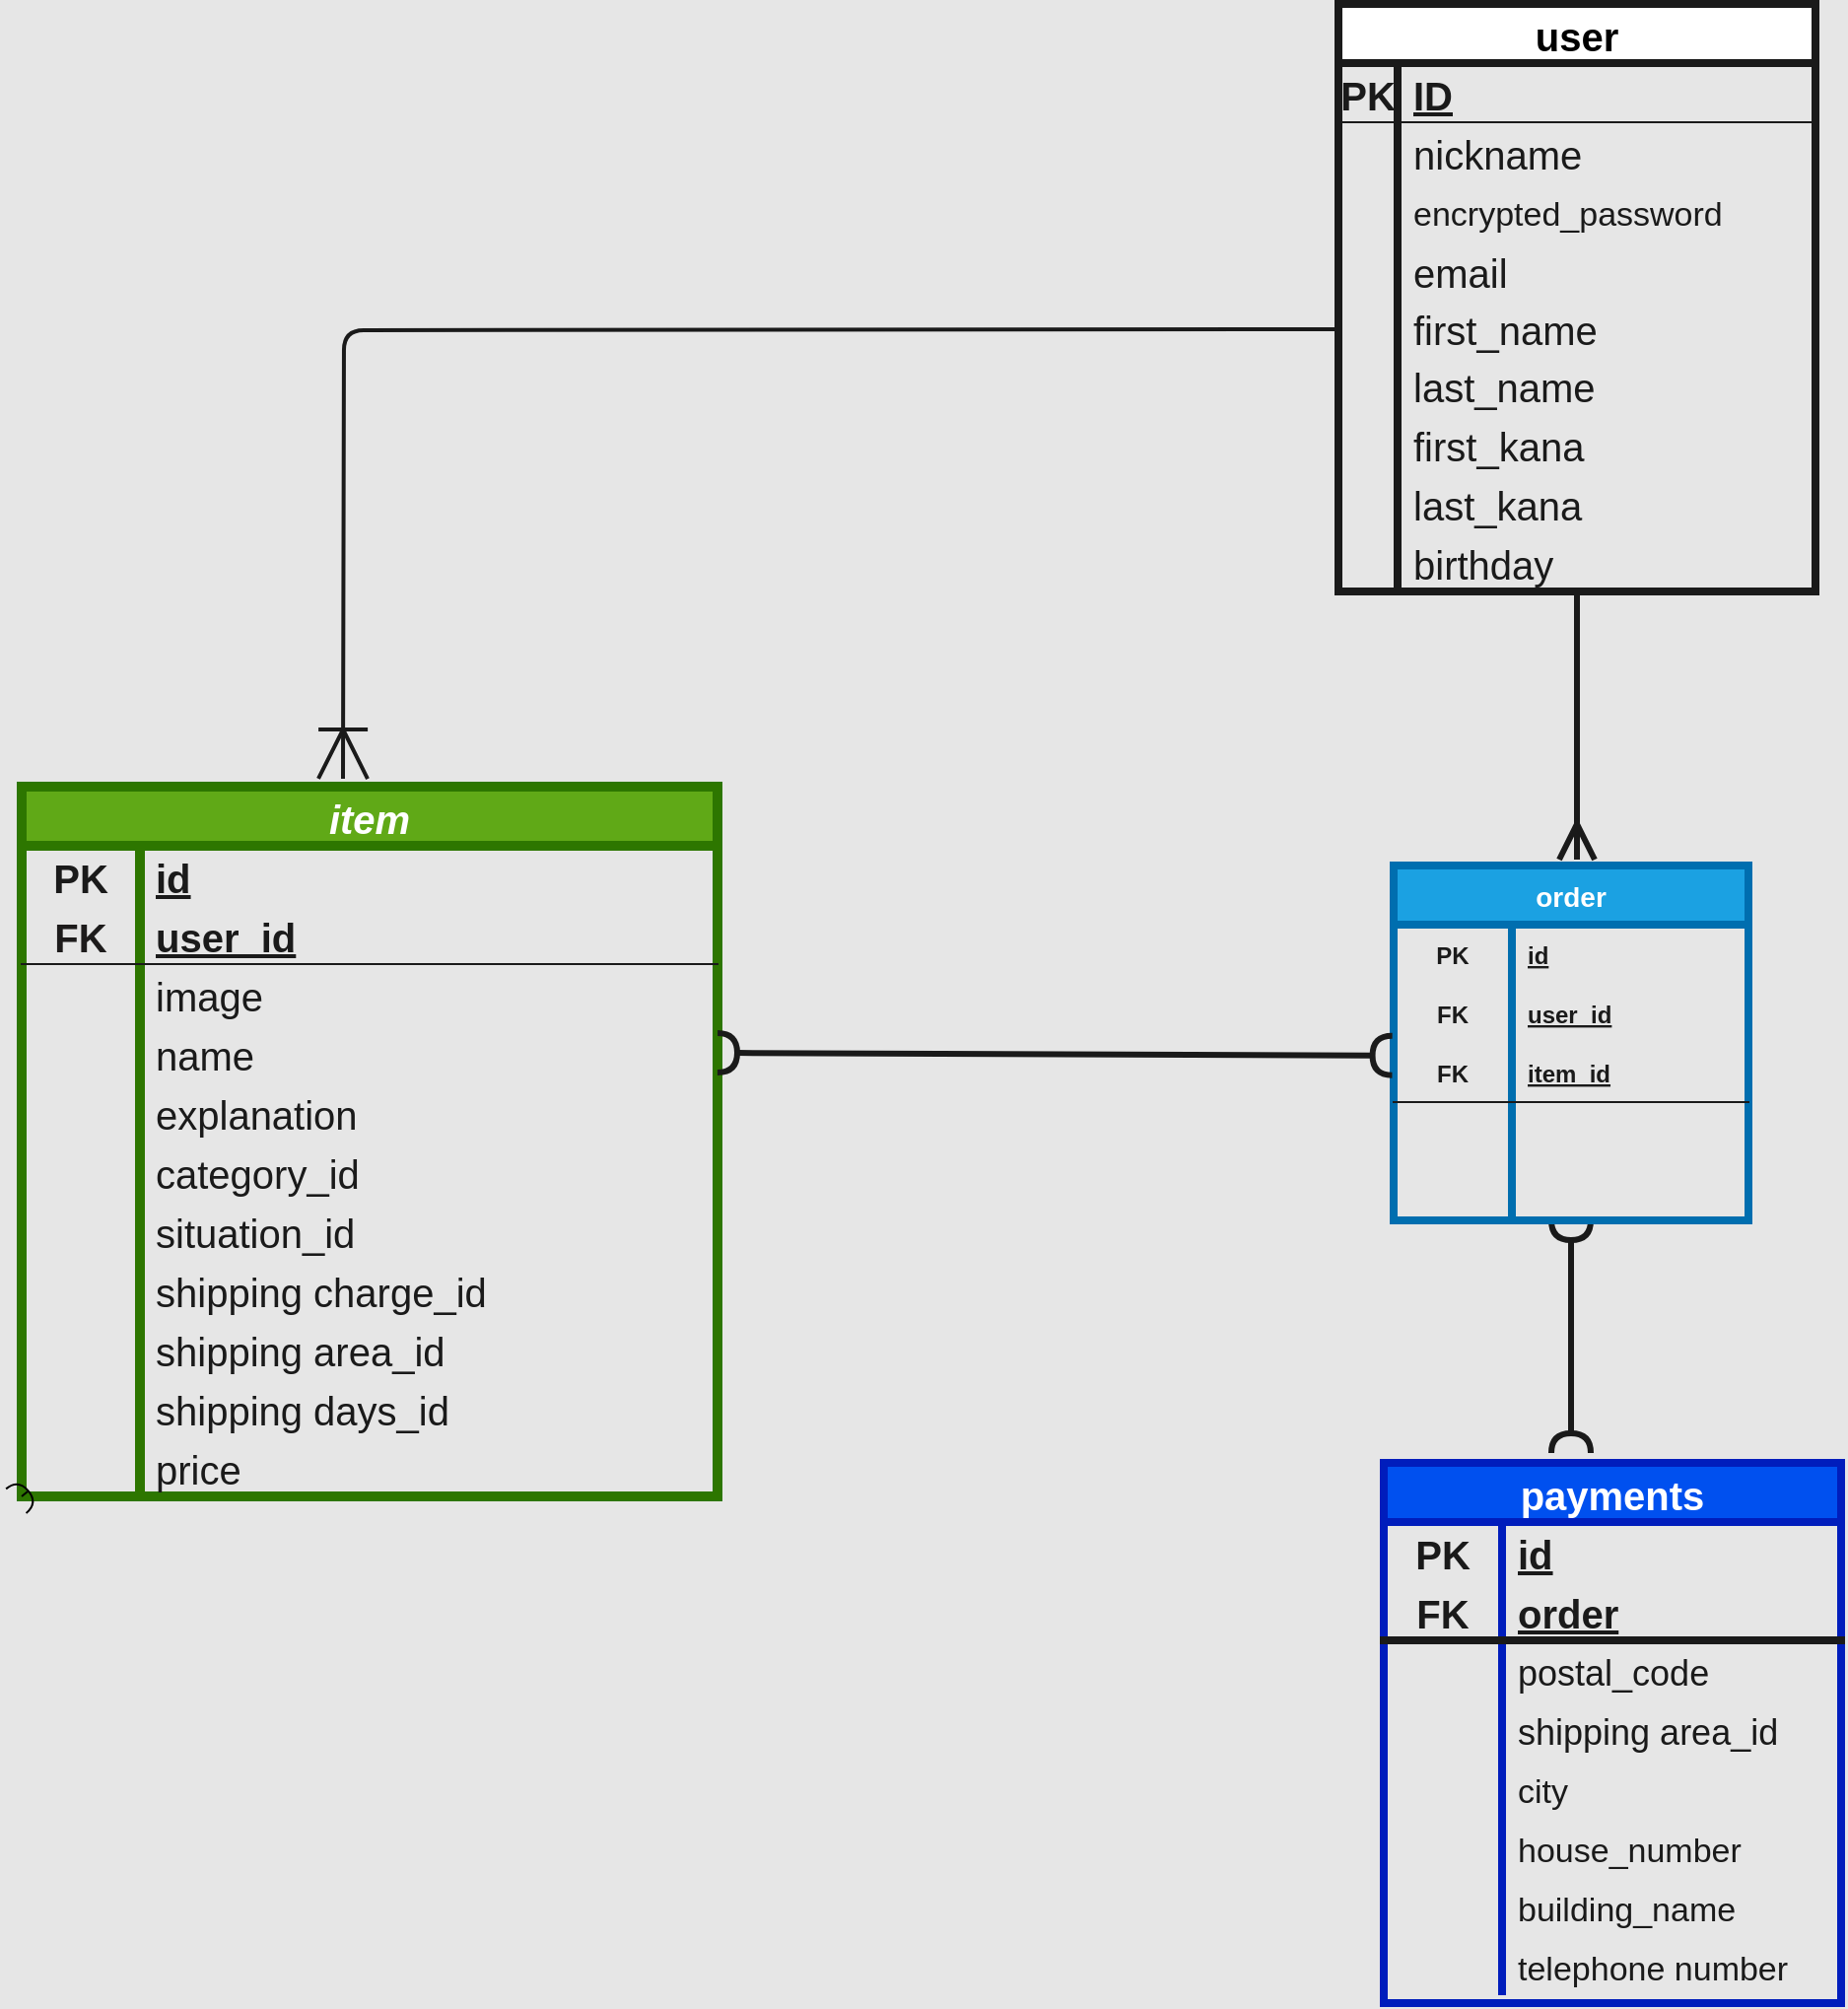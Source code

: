 <mxfile>
    <diagram id="LweubJhgmEy8dywCfx2C" name="ページ1">
        <mxGraphModel dx="1280" dy="882" grid="0" gridSize="11" guides="1" tooltips="1" connect="1" arrows="1" fold="0" page="1" pageScale="1" pageWidth="2000" pageHeight="2000" background="#E6E6E6" math="0" shadow="0">
            <root>
                <mxCell id="0"/>
                <mxCell id="1" parent="0"/>
                <mxCell id="21" style="edgeStyle=orthogonalEdgeStyle;html=1;exitX=0.5;exitY=1;exitDx=0;exitDy=0;strokeColor=#1A1A1A;strokeWidth=3;fontSize=14;fontColor=#1A1A1A;endSize=14;endArrow=ERmany;endFill=0;" parent="1" source="TdQg8nShhSfXJ3lofryy-248" edge="1">
                    <mxGeometry relative="1" as="geometry">
                        <mxPoint x="1657" y="663" as="targetPoint"/>
                    </mxGeometry>
                </mxCell>
                <mxCell id="TdQg8nShhSfXJ3lofryy-248" value="user" style="shape=table;startSize=30;container=1;collapsible=1;childLayout=tableLayout;fixedRows=1;rowLines=0;fontStyle=1;align=center;resizeLast=1;fontSize=20;strokeColor=#1A1A1A;strokeWidth=4;" parent="1" vertex="1">
                    <mxGeometry x="1536" y="229" width="242" height="298" as="geometry"/>
                </mxCell>
                <mxCell id="TdQg8nShhSfXJ3lofryy-249" value="" style="shape=tableRow;horizontal=0;startSize=0;swimlaneHead=0;swimlaneBody=0;fillColor=none;collapsible=0;dropTarget=0;points=[[0,0.5],[1,0.5]];portConstraint=eastwest;top=0;left=0;right=0;bottom=1;fontSize=20;strokeColor=#1A1A1A;" parent="TdQg8nShhSfXJ3lofryy-248" vertex="1">
                    <mxGeometry y="30" width="242" height="30" as="geometry"/>
                </mxCell>
                <mxCell id="TdQg8nShhSfXJ3lofryy-250" value="PK" style="shape=partialRectangle;connectable=0;fillColor=none;top=0;left=0;bottom=0;right=0;fontStyle=1;overflow=hidden;fontSize=20;fontColor=#1A1A1A;strokeColor=#1A1A1A;" parent="TdQg8nShhSfXJ3lofryy-249" vertex="1">
                    <mxGeometry width="30" height="30" as="geometry">
                        <mxRectangle width="30" height="30" as="alternateBounds"/>
                    </mxGeometry>
                </mxCell>
                <mxCell id="TdQg8nShhSfXJ3lofryy-251" value="ID" style="shape=partialRectangle;connectable=0;fillColor=none;top=0;left=0;bottom=0;right=0;align=left;spacingLeft=6;fontStyle=5;overflow=hidden;fontSize=20;fontColor=#1A1A1A;strokeColor=#1A1A1A;" parent="TdQg8nShhSfXJ3lofryy-249" vertex="1">
                    <mxGeometry x="30" width="212" height="30" as="geometry">
                        <mxRectangle width="212" height="30" as="alternateBounds"/>
                    </mxGeometry>
                </mxCell>
                <mxCell id="TdQg8nShhSfXJ3lofryy-252" value="" style="shape=tableRow;horizontal=0;startSize=0;swimlaneHead=0;swimlaneBody=0;fillColor=none;collapsible=0;dropTarget=0;points=[[0,0.5],[1,0.5]];portConstraint=eastwest;top=0;left=0;right=0;bottom=0;fontSize=20;" parent="TdQg8nShhSfXJ3lofryy-248" vertex="1">
                    <mxGeometry y="60" width="242" height="30" as="geometry"/>
                </mxCell>
                <mxCell id="TdQg8nShhSfXJ3lofryy-253" value="" style="shape=partialRectangle;connectable=0;fillColor=none;top=0;left=0;bottom=0;right=0;editable=1;overflow=hidden;fontSize=20;" parent="TdQg8nShhSfXJ3lofryy-252" vertex="1">
                    <mxGeometry width="30" height="30" as="geometry">
                        <mxRectangle width="30" height="30" as="alternateBounds"/>
                    </mxGeometry>
                </mxCell>
                <mxCell id="TdQg8nShhSfXJ3lofryy-254" value="nickname" style="shape=partialRectangle;connectable=0;fillColor=none;top=0;left=0;bottom=0;right=0;align=left;spacingLeft=6;overflow=hidden;fontSize=20;labelBackgroundColor=none;fontColor=#1A1A1A;strokeColor=#1A1A1A;" parent="TdQg8nShhSfXJ3lofryy-252" vertex="1">
                    <mxGeometry x="30" width="212" height="30" as="geometry">
                        <mxRectangle width="212" height="30" as="alternateBounds"/>
                    </mxGeometry>
                </mxCell>
                <mxCell id="53" value="" style="shape=tableRow;horizontal=0;startSize=0;swimlaneHead=0;swimlaneBody=0;fillColor=none;collapsible=0;dropTarget=0;points=[[0,0.5],[1,0.5]];portConstraint=eastwest;top=0;left=0;right=0;bottom=0;" parent="TdQg8nShhSfXJ3lofryy-248" vertex="1">
                    <mxGeometry y="90" width="242" height="30" as="geometry"/>
                </mxCell>
                <mxCell id="54" value="" style="shape=partialRectangle;connectable=0;fillColor=none;top=0;left=0;bottom=0;right=0;editable=1;overflow=hidden;" parent="53" vertex="1">
                    <mxGeometry width="30" height="30" as="geometry">
                        <mxRectangle width="30" height="30" as="alternateBounds"/>
                    </mxGeometry>
                </mxCell>
                <mxCell id="55" value="encrypted_password" style="shape=partialRectangle;connectable=0;fillColor=none;top=0;left=0;bottom=0;right=0;align=left;spacingLeft=6;overflow=hidden;fontColor=#1A1A1A;fontSize=17;" parent="53" vertex="1">
                    <mxGeometry x="30" width="212" height="30" as="geometry">
                        <mxRectangle width="212" height="30" as="alternateBounds"/>
                    </mxGeometry>
                </mxCell>
                <mxCell id="TdQg8nShhSfXJ3lofryy-255" value="" style="shape=tableRow;horizontal=0;startSize=0;swimlaneHead=0;swimlaneBody=0;fillColor=none;collapsible=0;dropTarget=0;points=[[0,0.5],[1,0.5]];portConstraint=eastwest;top=0;left=0;right=0;bottom=0;fontSize=20;" parent="TdQg8nShhSfXJ3lofryy-248" vertex="1">
                    <mxGeometry y="120" width="242" height="30" as="geometry"/>
                </mxCell>
                <mxCell id="TdQg8nShhSfXJ3lofryy-256" value="" style="shape=partialRectangle;connectable=0;fillColor=none;top=0;left=0;bottom=0;right=0;editable=1;overflow=hidden;fontSize=20;" parent="TdQg8nShhSfXJ3lofryy-255" vertex="1">
                    <mxGeometry width="30" height="30" as="geometry">
                        <mxRectangle width="30" height="30" as="alternateBounds"/>
                    </mxGeometry>
                </mxCell>
                <mxCell id="TdQg8nShhSfXJ3lofryy-257" value="email" style="shape=partialRectangle;connectable=0;fillColor=none;top=0;left=0;bottom=0;right=0;align=left;spacingLeft=6;overflow=hidden;fontSize=20;fontColor=#1A1A1A;" parent="TdQg8nShhSfXJ3lofryy-255" vertex="1">
                    <mxGeometry x="30" width="212" height="30" as="geometry">
                        <mxRectangle width="212" height="30" as="alternateBounds"/>
                    </mxGeometry>
                </mxCell>
                <mxCell id="TdQg8nShhSfXJ3lofryy-275" value="" style="shape=tableRow;horizontal=0;startSize=0;swimlaneHead=0;swimlaneBody=0;fillColor=none;collapsible=0;dropTarget=0;points=[[0,0.5],[1,0.5]];portConstraint=eastwest;top=0;left=0;right=0;bottom=0;fontSize=20;" parent="TdQg8nShhSfXJ3lofryy-248" vertex="1">
                    <mxGeometry y="150" width="242" height="28" as="geometry"/>
                </mxCell>
                <mxCell id="TdQg8nShhSfXJ3lofryy-276" value="" style="shape=partialRectangle;connectable=0;fillColor=none;top=0;left=0;bottom=0;right=0;editable=1;overflow=hidden;fontSize=20;" parent="TdQg8nShhSfXJ3lofryy-275" vertex="1">
                    <mxGeometry width="30" height="28" as="geometry">
                        <mxRectangle width="30" height="28" as="alternateBounds"/>
                    </mxGeometry>
                </mxCell>
                <mxCell id="TdQg8nShhSfXJ3lofryy-277" value="first_name" style="shape=partialRectangle;connectable=0;fillColor=none;top=0;left=0;bottom=0;right=0;align=left;spacingLeft=6;overflow=hidden;fontSize=20;fontColor=#1A1A1A;" parent="TdQg8nShhSfXJ3lofryy-275" vertex="1">
                    <mxGeometry x="30" width="212" height="28" as="geometry">
                        <mxRectangle width="212" height="28" as="alternateBounds"/>
                    </mxGeometry>
                </mxCell>
                <mxCell id="TdQg8nShhSfXJ3lofryy-295" value="" style="shape=tableRow;horizontal=0;startSize=0;swimlaneHead=0;swimlaneBody=0;fillColor=none;collapsible=0;dropTarget=0;points=[[0,0.5],[1,0.5]];portConstraint=eastwest;top=0;left=0;right=0;bottom=0;fontSize=20;" parent="TdQg8nShhSfXJ3lofryy-248" vertex="1">
                    <mxGeometry y="178" width="242" height="30" as="geometry"/>
                </mxCell>
                <mxCell id="TdQg8nShhSfXJ3lofryy-296" value="" style="shape=partialRectangle;connectable=0;fillColor=none;top=0;left=0;bottom=0;right=0;editable=1;overflow=hidden;fontSize=20;" parent="TdQg8nShhSfXJ3lofryy-295" vertex="1">
                    <mxGeometry width="30" height="30" as="geometry">
                        <mxRectangle width="30" height="30" as="alternateBounds"/>
                    </mxGeometry>
                </mxCell>
                <mxCell id="TdQg8nShhSfXJ3lofryy-297" value="last_name" style="shape=partialRectangle;connectable=0;fillColor=none;top=0;left=0;bottom=0;right=0;align=left;spacingLeft=6;overflow=hidden;fontSize=20;fontColor=#1A1A1A;" parent="TdQg8nShhSfXJ3lofryy-295" vertex="1">
                    <mxGeometry x="30" width="212" height="30" as="geometry">
                        <mxRectangle width="212" height="30" as="alternateBounds"/>
                    </mxGeometry>
                </mxCell>
                <mxCell id="TdQg8nShhSfXJ3lofryy-291" value="" style="shape=tableRow;horizontal=0;startSize=0;swimlaneHead=0;swimlaneBody=0;fillColor=none;collapsible=0;dropTarget=0;points=[[0,0.5],[1,0.5]];portConstraint=eastwest;top=0;left=0;right=0;bottom=0;fontSize=20;" parent="TdQg8nShhSfXJ3lofryy-248" vertex="1">
                    <mxGeometry y="208" width="242" height="30" as="geometry"/>
                </mxCell>
                <mxCell id="TdQg8nShhSfXJ3lofryy-292" value="" style="shape=partialRectangle;connectable=0;fillColor=none;top=0;left=0;bottom=0;right=0;editable=1;overflow=hidden;fontSize=20;" parent="TdQg8nShhSfXJ3lofryy-291" vertex="1">
                    <mxGeometry width="30" height="30" as="geometry">
                        <mxRectangle width="30" height="30" as="alternateBounds"/>
                    </mxGeometry>
                </mxCell>
                <mxCell id="TdQg8nShhSfXJ3lofryy-293" value="first_kana" style="shape=partialRectangle;connectable=0;fillColor=none;top=0;left=0;bottom=0;right=0;align=left;spacingLeft=6;overflow=hidden;fontSize=20;fontColor=#1A1A1A;" parent="TdQg8nShhSfXJ3lofryy-291" vertex="1">
                    <mxGeometry x="30" width="212" height="30" as="geometry">
                        <mxRectangle width="212" height="30" as="alternateBounds"/>
                    </mxGeometry>
                </mxCell>
                <mxCell id="TdQg8nShhSfXJ3lofryy-287" value="" style="shape=tableRow;horizontal=0;startSize=0;swimlaneHead=0;swimlaneBody=0;fillColor=none;collapsible=0;dropTarget=0;points=[[0,0.5],[1,0.5]];portConstraint=eastwest;top=0;left=0;right=0;bottom=0;fontSize=20;" parent="TdQg8nShhSfXJ3lofryy-248" vertex="1">
                    <mxGeometry y="238" width="242" height="30" as="geometry"/>
                </mxCell>
                <mxCell id="TdQg8nShhSfXJ3lofryy-288" value="" style="shape=partialRectangle;connectable=0;fillColor=none;top=0;left=0;bottom=0;right=0;editable=1;overflow=hidden;fontSize=20;" parent="TdQg8nShhSfXJ3lofryy-287" vertex="1">
                    <mxGeometry width="30" height="30" as="geometry">
                        <mxRectangle width="30" height="30" as="alternateBounds"/>
                    </mxGeometry>
                </mxCell>
                <mxCell id="TdQg8nShhSfXJ3lofryy-289" value="last_kana" style="shape=partialRectangle;connectable=0;fillColor=none;top=0;left=0;bottom=0;right=0;align=left;spacingLeft=6;overflow=hidden;fontSize=20;fontColor=#1A1A1A;" parent="TdQg8nShhSfXJ3lofryy-287" vertex="1">
                    <mxGeometry x="30" width="212" height="30" as="geometry">
                        <mxRectangle width="212" height="30" as="alternateBounds"/>
                    </mxGeometry>
                </mxCell>
                <mxCell id="TdQg8nShhSfXJ3lofryy-279" value="" style="shape=tableRow;horizontal=0;startSize=0;swimlaneHead=0;swimlaneBody=0;fillColor=none;collapsible=0;dropTarget=0;points=[[0,0.5],[1,0.5]];portConstraint=eastwest;top=0;left=0;right=0;bottom=0;fontSize=20;" parent="TdQg8nShhSfXJ3lofryy-248" vertex="1">
                    <mxGeometry y="268" width="242" height="30" as="geometry"/>
                </mxCell>
                <mxCell id="TdQg8nShhSfXJ3lofryy-280" value="" style="shape=partialRectangle;connectable=0;fillColor=none;top=0;left=0;bottom=0;right=0;editable=1;overflow=hidden;fontSize=20;" parent="TdQg8nShhSfXJ3lofryy-279" vertex="1">
                    <mxGeometry width="30" height="30" as="geometry">
                        <mxRectangle width="30" height="30" as="alternateBounds"/>
                    </mxGeometry>
                </mxCell>
                <mxCell id="TdQg8nShhSfXJ3lofryy-281" value="birthday" style="shape=partialRectangle;connectable=0;fillColor=none;top=0;left=0;bottom=0;right=0;align=left;spacingLeft=6;overflow=hidden;fontSize=20;fontColor=#1A1A1A;" parent="TdQg8nShhSfXJ3lofryy-279" vertex="1">
                    <mxGeometry x="30" width="212" height="30" as="geometry">
                        <mxRectangle width="212" height="30" as="alternateBounds"/>
                    </mxGeometry>
                </mxCell>
                <mxCell id="TdQg8nShhSfXJ3lofryy-311" value="item" style="shape=table;startSize=30;container=1;collapsible=1;childLayout=tableLayout;fixedRows=1;rowLines=0;fontStyle=3;align=center;resizeLast=1;fontSize=20;fillColor=#60a917;fontColor=#ffffff;strokeColor=#2D7600;strokeWidth=5;" parent="1" vertex="1">
                    <mxGeometry x="868" y="626" width="353" height="360" as="geometry"/>
                </mxCell>
                <mxCell id="TdQg8nShhSfXJ3lofryy-312" value="" style="shape=tableRow;horizontal=0;startSize=0;swimlaneHead=0;swimlaneBody=0;fillColor=none;collapsible=0;dropTarget=0;points=[[0,0.5],[1,0.5]];portConstraint=eastwest;top=0;left=0;right=0;bottom=0;fontSize=20;" parent="TdQg8nShhSfXJ3lofryy-311" vertex="1">
                    <mxGeometry y="30" width="353" height="30" as="geometry"/>
                </mxCell>
                <mxCell id="TdQg8nShhSfXJ3lofryy-313" value="PK" style="shape=partialRectangle;connectable=0;fillColor=none;top=0;left=0;bottom=0;right=0;fontStyle=1;overflow=hidden;fontSize=20;fontColor=#1A1A1A;" parent="TdQg8nShhSfXJ3lofryy-312" vertex="1">
                    <mxGeometry width="60" height="30" as="geometry">
                        <mxRectangle width="60" height="30" as="alternateBounds"/>
                    </mxGeometry>
                </mxCell>
                <mxCell id="TdQg8nShhSfXJ3lofryy-314" value="id" style="shape=partialRectangle;connectable=0;fillColor=none;top=0;left=0;bottom=0;right=0;align=left;spacingLeft=6;fontStyle=5;overflow=hidden;fontSize=20;fontColor=#1A1A1A;" parent="TdQg8nShhSfXJ3lofryy-312" vertex="1">
                    <mxGeometry x="60" width="293" height="30" as="geometry">
                        <mxRectangle width="293" height="30" as="alternateBounds"/>
                    </mxGeometry>
                </mxCell>
                <mxCell id="TdQg8nShhSfXJ3lofryy-315" value="" style="shape=tableRow;horizontal=0;startSize=0;swimlaneHead=0;swimlaneBody=0;fillColor=none;collapsible=0;dropTarget=0;points=[[0,0.5],[1,0.5]];portConstraint=eastwest;top=0;left=0;right=0;bottom=1;fontSize=20;strokeColor=#1A1A1A;" parent="TdQg8nShhSfXJ3lofryy-311" vertex="1">
                    <mxGeometry y="60" width="353" height="30" as="geometry"/>
                </mxCell>
                <mxCell id="TdQg8nShhSfXJ3lofryy-316" value="FK" style="shape=partialRectangle;connectable=0;fillColor=none;top=0;left=0;bottom=0;right=0;fontStyle=1;overflow=hidden;fontSize=20;fontColor=#1d1b1b;" parent="TdQg8nShhSfXJ3lofryy-315" vertex="1">
                    <mxGeometry width="60" height="30" as="geometry">
                        <mxRectangle width="60" height="30" as="alternateBounds"/>
                    </mxGeometry>
                </mxCell>
                <mxCell id="TdQg8nShhSfXJ3lofryy-317" value="user_id" style="shape=partialRectangle;connectable=0;fillColor=none;top=0;left=0;bottom=0;right=0;align=left;spacingLeft=6;fontStyle=5;overflow=hidden;fontSize=20;fontColor=#1A1A1A;" parent="TdQg8nShhSfXJ3lofryy-315" vertex="1">
                    <mxGeometry x="60" width="293" height="30" as="geometry">
                        <mxRectangle width="293" height="30" as="alternateBounds"/>
                    </mxGeometry>
                </mxCell>
                <mxCell id="TdQg8nShhSfXJ3lofryy-318" value="" style="shape=tableRow;horizontal=0;startSize=0;swimlaneHead=0;swimlaneBody=0;fillColor=none;collapsible=0;dropTarget=0;points=[[0,0.5],[1,0.5]];portConstraint=eastwest;top=0;left=0;right=0;bottom=0;fontSize=20;" parent="TdQg8nShhSfXJ3lofryy-311" vertex="1">
                    <mxGeometry y="90" width="353" height="30" as="geometry"/>
                </mxCell>
                <mxCell id="TdQg8nShhSfXJ3lofryy-319" value="" style="shape=partialRectangle;connectable=0;fillColor=none;top=0;left=0;bottom=0;right=0;editable=1;overflow=hidden;fontSize=20;" parent="TdQg8nShhSfXJ3lofryy-318" vertex="1">
                    <mxGeometry width="60" height="30" as="geometry">
                        <mxRectangle width="60" height="30" as="alternateBounds"/>
                    </mxGeometry>
                </mxCell>
                <mxCell id="TdQg8nShhSfXJ3lofryy-320" value="image" style="shape=partialRectangle;connectable=0;fillColor=none;top=0;left=0;bottom=0;right=0;align=left;spacingLeft=6;overflow=hidden;fontSize=20;fontColor=#1A1A1A;" parent="TdQg8nShhSfXJ3lofryy-318" vertex="1">
                    <mxGeometry x="60" width="293" height="30" as="geometry">
                        <mxRectangle width="293" height="30" as="alternateBounds"/>
                    </mxGeometry>
                </mxCell>
                <mxCell id="TdQg8nShhSfXJ3lofryy-321" value="" style="shape=tableRow;horizontal=0;startSize=0;swimlaneHead=0;swimlaneBody=0;fillColor=none;collapsible=0;dropTarget=0;points=[[0,0.5],[1,0.5]];portConstraint=eastwest;top=0;left=0;right=0;bottom=0;fontSize=20;" parent="TdQg8nShhSfXJ3lofryy-311" vertex="1">
                    <mxGeometry y="120" width="353" height="30" as="geometry"/>
                </mxCell>
                <mxCell id="TdQg8nShhSfXJ3lofryy-322" value="" style="shape=partialRectangle;connectable=0;fillColor=none;top=0;left=0;bottom=0;right=0;editable=1;overflow=hidden;fontSize=20;" parent="TdQg8nShhSfXJ3lofryy-321" vertex="1">
                    <mxGeometry width="60" height="30" as="geometry">
                        <mxRectangle width="60" height="30" as="alternateBounds"/>
                    </mxGeometry>
                </mxCell>
                <mxCell id="TdQg8nShhSfXJ3lofryy-323" value="name" style="shape=partialRectangle;connectable=0;fillColor=none;top=0;left=0;bottom=0;right=0;align=left;spacingLeft=6;overflow=hidden;fontSize=20;fontColor=#1A1A1A;" parent="TdQg8nShhSfXJ3lofryy-321" vertex="1">
                    <mxGeometry x="60" width="293" height="30" as="geometry">
                        <mxRectangle width="293" height="30" as="alternateBounds"/>
                    </mxGeometry>
                </mxCell>
                <mxCell id="TdQg8nShhSfXJ3lofryy-349" value="" style="shape=tableRow;horizontal=0;startSize=0;swimlaneHead=0;swimlaneBody=0;fillColor=none;collapsible=0;dropTarget=0;points=[[0,0.5],[1,0.5]];portConstraint=eastwest;top=0;left=0;right=0;bottom=0;fontSize=20;" parent="TdQg8nShhSfXJ3lofryy-311" vertex="1">
                    <mxGeometry y="150" width="353" height="30" as="geometry"/>
                </mxCell>
                <mxCell id="TdQg8nShhSfXJ3lofryy-350" value="" style="shape=partialRectangle;connectable=0;fillColor=none;top=0;left=0;bottom=0;right=0;editable=1;overflow=hidden;fontSize=20;" parent="TdQg8nShhSfXJ3lofryy-349" vertex="1">
                    <mxGeometry width="60" height="30" as="geometry">
                        <mxRectangle width="60" height="30" as="alternateBounds"/>
                    </mxGeometry>
                </mxCell>
                <mxCell id="TdQg8nShhSfXJ3lofryy-351" value="explanation" style="shape=partialRectangle;connectable=0;fillColor=none;top=0;left=0;bottom=0;right=0;align=left;spacingLeft=6;overflow=hidden;fontSize=20;fontColor=#1A1A1A;" parent="TdQg8nShhSfXJ3lofryy-349" vertex="1">
                    <mxGeometry x="60" width="293" height="30" as="geometry">
                        <mxRectangle width="293" height="30" as="alternateBounds"/>
                    </mxGeometry>
                </mxCell>
                <mxCell id="TdQg8nShhSfXJ3lofryy-345" value="" style="shape=tableRow;horizontal=0;startSize=0;swimlaneHead=0;swimlaneBody=0;fillColor=none;collapsible=0;dropTarget=0;points=[[0,0.5],[1,0.5]];portConstraint=eastwest;top=0;left=0;right=0;bottom=0;fontSize=20;" parent="TdQg8nShhSfXJ3lofryy-311" vertex="1">
                    <mxGeometry y="180" width="353" height="30" as="geometry"/>
                </mxCell>
                <mxCell id="TdQg8nShhSfXJ3lofryy-346" value="" style="shape=partialRectangle;connectable=0;fillColor=none;top=0;left=0;bottom=0;right=0;editable=1;overflow=hidden;fontSize=20;" parent="TdQg8nShhSfXJ3lofryy-345" vertex="1">
                    <mxGeometry width="60" height="30" as="geometry">
                        <mxRectangle width="60" height="30" as="alternateBounds"/>
                    </mxGeometry>
                </mxCell>
                <mxCell id="TdQg8nShhSfXJ3lofryy-347" value="category_id" style="shape=partialRectangle;connectable=0;fillColor=none;top=0;left=0;bottom=0;right=0;align=left;spacingLeft=6;overflow=hidden;fontSize=20;fontColor=#1A1A1A;" parent="TdQg8nShhSfXJ3lofryy-345" vertex="1">
                    <mxGeometry x="60" width="293" height="30" as="geometry">
                        <mxRectangle width="293" height="30" as="alternateBounds"/>
                    </mxGeometry>
                </mxCell>
                <mxCell id="TdQg8nShhSfXJ3lofryy-337" value="" style="shape=tableRow;horizontal=0;startSize=0;swimlaneHead=0;swimlaneBody=0;fillColor=none;collapsible=0;dropTarget=0;points=[[0,0.5],[1,0.5]];portConstraint=eastwest;top=0;left=0;right=0;bottom=0;fontSize=20;" parent="TdQg8nShhSfXJ3lofryy-311" vertex="1">
                    <mxGeometry y="210" width="353" height="30" as="geometry"/>
                </mxCell>
                <mxCell id="TdQg8nShhSfXJ3lofryy-338" value="" style="shape=partialRectangle;connectable=0;fillColor=none;top=0;left=0;bottom=0;right=0;editable=1;overflow=hidden;fontSize=20;" parent="TdQg8nShhSfXJ3lofryy-337" vertex="1">
                    <mxGeometry width="60" height="30" as="geometry">
                        <mxRectangle width="60" height="30" as="alternateBounds"/>
                    </mxGeometry>
                </mxCell>
                <mxCell id="TdQg8nShhSfXJ3lofryy-339" value="situation_id" style="shape=partialRectangle;connectable=0;fillColor=none;top=0;left=0;bottom=0;right=0;align=left;spacingLeft=6;overflow=hidden;fontSize=20;fontColor=#1A1A1A;" parent="TdQg8nShhSfXJ3lofryy-337" vertex="1">
                    <mxGeometry x="60" width="293" height="30" as="geometry">
                        <mxRectangle width="293" height="30" as="alternateBounds"/>
                    </mxGeometry>
                </mxCell>
                <mxCell id="TdQg8nShhSfXJ3lofryy-333" value="" style="shape=tableRow;horizontal=0;startSize=0;swimlaneHead=0;swimlaneBody=0;fillColor=none;collapsible=0;dropTarget=0;points=[[0,0.5],[1,0.5]];portConstraint=eastwest;top=0;left=0;right=0;bottom=0;fontSize=20;" parent="TdQg8nShhSfXJ3lofryy-311" vertex="1">
                    <mxGeometry y="240" width="353" height="30" as="geometry"/>
                </mxCell>
                <mxCell id="TdQg8nShhSfXJ3lofryy-334" value="" style="shape=partialRectangle;connectable=0;fillColor=none;top=0;left=0;bottom=0;right=0;editable=1;overflow=hidden;fontSize=20;" parent="TdQg8nShhSfXJ3lofryy-333" vertex="1">
                    <mxGeometry width="60" height="30" as="geometry">
                        <mxRectangle width="60" height="30" as="alternateBounds"/>
                    </mxGeometry>
                </mxCell>
                <mxCell id="TdQg8nShhSfXJ3lofryy-335" value="shipping charge_id" style="shape=partialRectangle;connectable=0;fillColor=none;top=0;left=0;bottom=0;right=0;align=left;spacingLeft=6;overflow=hidden;fontSize=20;fontColor=#1A1A1A;" parent="TdQg8nShhSfXJ3lofryy-333" vertex="1">
                    <mxGeometry x="60" width="293" height="30" as="geometry">
                        <mxRectangle width="293" height="30" as="alternateBounds"/>
                    </mxGeometry>
                </mxCell>
                <mxCell id="TdQg8nShhSfXJ3lofryy-329" value="" style="shape=tableRow;horizontal=0;startSize=0;swimlaneHead=0;swimlaneBody=0;fillColor=none;collapsible=0;dropTarget=0;points=[[0,0.5],[1,0.5]];portConstraint=eastwest;top=0;left=0;right=0;bottom=0;fontSize=20;" parent="TdQg8nShhSfXJ3lofryy-311" vertex="1">
                    <mxGeometry y="270" width="353" height="30" as="geometry"/>
                </mxCell>
                <mxCell id="TdQg8nShhSfXJ3lofryy-330" value="" style="shape=partialRectangle;connectable=0;fillColor=none;top=0;left=0;bottom=0;right=0;editable=1;overflow=hidden;fontSize=20;" parent="TdQg8nShhSfXJ3lofryy-329" vertex="1">
                    <mxGeometry width="60" height="30" as="geometry">
                        <mxRectangle width="60" height="30" as="alternateBounds"/>
                    </mxGeometry>
                </mxCell>
                <mxCell id="TdQg8nShhSfXJ3lofryy-331" value="shipping area_id" style="shape=partialRectangle;connectable=0;fillColor=none;top=0;left=0;bottom=0;right=0;align=left;spacingLeft=6;overflow=hidden;fontSize=20;fontColor=#1A1A1A;" parent="TdQg8nShhSfXJ3lofryy-329" vertex="1">
                    <mxGeometry x="60" width="293" height="30" as="geometry">
                        <mxRectangle width="293" height="30" as="alternateBounds"/>
                    </mxGeometry>
                </mxCell>
                <mxCell id="TdQg8nShhSfXJ3lofryy-325" value="" style="shape=tableRow;horizontal=0;startSize=0;swimlaneHead=0;swimlaneBody=0;fillColor=none;collapsible=0;dropTarget=0;points=[[0,0.5],[1,0.5]];portConstraint=eastwest;top=0;left=0;right=0;bottom=0;fontSize=20;" parent="TdQg8nShhSfXJ3lofryy-311" vertex="1">
                    <mxGeometry y="300" width="353" height="30" as="geometry"/>
                </mxCell>
                <mxCell id="TdQg8nShhSfXJ3lofryy-326" value="" style="shape=partialRectangle;connectable=0;fillColor=none;top=0;left=0;bottom=0;right=0;editable=1;overflow=hidden;fontSize=20;" parent="TdQg8nShhSfXJ3lofryy-325" vertex="1">
                    <mxGeometry width="60" height="30" as="geometry">
                        <mxRectangle width="60" height="30" as="alternateBounds"/>
                    </mxGeometry>
                </mxCell>
                <mxCell id="TdQg8nShhSfXJ3lofryy-327" value="shipping days_id" style="shape=partialRectangle;connectable=0;fillColor=none;top=0;left=0;bottom=0;right=0;align=left;spacingLeft=6;overflow=hidden;fontSize=20;fontColor=#1A1A1A;" parent="TdQg8nShhSfXJ3lofryy-325" vertex="1">
                    <mxGeometry x="60" width="293" height="30" as="geometry">
                        <mxRectangle width="293" height="30" as="alternateBounds"/>
                    </mxGeometry>
                </mxCell>
                <mxCell id="TdQg8nShhSfXJ3lofryy-341" value="" style="shape=tableRow;horizontal=0;startSize=0;swimlaneHead=0;swimlaneBody=0;fillColor=none;collapsible=0;dropTarget=0;points=[[0,0.5],[1,0.5]];portConstraint=eastwest;top=0;left=0;right=0;bottom=0;fontSize=20;" parent="TdQg8nShhSfXJ3lofryy-311" vertex="1">
                    <mxGeometry y="330" width="353" height="30" as="geometry"/>
                </mxCell>
                <mxCell id="TdQg8nShhSfXJ3lofryy-342" value="" style="shape=partialRectangle;connectable=0;fillColor=none;top=0;left=0;bottom=0;right=0;editable=1;overflow=hidden;fontSize=20;" parent="TdQg8nShhSfXJ3lofryy-341" vertex="1">
                    <mxGeometry width="60" height="30" as="geometry">
                        <mxRectangle width="60" height="30" as="alternateBounds"/>
                    </mxGeometry>
                </mxCell>
                <mxCell id="TdQg8nShhSfXJ3lofryy-343" value="price" style="shape=partialRectangle;connectable=0;fillColor=none;top=0;left=0;bottom=0;right=0;align=left;spacingLeft=6;overflow=hidden;fontSize=20;fontColor=#1A1A1A;" parent="TdQg8nShhSfXJ3lofryy-341" vertex="1">
                    <mxGeometry x="60" width="293" height="30" as="geometry">
                        <mxRectangle width="293" height="30" as="alternateBounds"/>
                    </mxGeometry>
                </mxCell>
                <mxCell id="TdQg8nShhSfXJ3lofryy-352" style="edgeStyle=none;html=1;exitX=0;exitY=1;exitDx=0;exitDy=0;entryX=-0.008;entryY=1.078;entryDx=0;entryDy=0;entryPerimeter=0;fontSize=20;fontColor=#1A1A1A;endArrow=halfCircle;endFill=0;" parent="TdQg8nShhSfXJ3lofryy-311" source="TdQg8nShhSfXJ3lofryy-311" target="TdQg8nShhSfXJ3lofryy-341" edge="1">
                    <mxGeometry relative="1" as="geometry"/>
                </mxCell>
                <mxCell id="TdQg8nShhSfXJ3lofryy-358" style="edgeStyle=orthogonalEdgeStyle;html=1;exitX=0;exitY=0.5;exitDx=0;exitDy=0;strokeColor=#1A1A1A;strokeWidth=2;fontSize=20;fontColor=#1A1A1A;endArrow=ERoneToMany;endFill=0;endSize=22;" parent="1" edge="1">
                    <mxGeometry relative="1" as="geometry">
                        <mxPoint x="1031" y="622" as="targetPoint"/>
                        <mxPoint x="1536" y="394" as="sourcePoint"/>
                    </mxGeometry>
                </mxCell>
                <mxCell id="TdQg8nShhSfXJ3lofryy-360" value="payments" style="shape=table;startSize=30;container=1;collapsible=1;childLayout=tableLayout;fixedRows=1;rowLines=0;fontStyle=1;align=center;resizeLast=1;labelBackgroundColor=none;strokeColor=#001DBC;strokeWidth=4;fontSize=20;fontColor=#ffffff;fillColor=#0050ef;" parent="1" vertex="1">
                    <mxGeometry x="1559" y="969" width="232" height="274" as="geometry"/>
                </mxCell>
                <mxCell id="TdQg8nShhSfXJ3lofryy-361" value="" style="shape=tableRow;horizontal=0;startSize=0;swimlaneHead=0;swimlaneBody=0;fillColor=none;collapsible=0;dropTarget=0;points=[[0,0.5],[1,0.5]];portConstraint=eastwest;top=0;left=0;right=0;bottom=0;labelBackgroundColor=none;strokeColor=#1A1A1A;strokeWidth=4;fontSize=20;fontColor=#1A1A1A;" parent="TdQg8nShhSfXJ3lofryy-360" vertex="1">
                    <mxGeometry y="30" width="232" height="30" as="geometry"/>
                </mxCell>
                <mxCell id="TdQg8nShhSfXJ3lofryy-362" value="PK" style="shape=partialRectangle;connectable=0;fillColor=none;top=0;left=0;bottom=0;right=0;fontStyle=1;overflow=hidden;labelBackgroundColor=none;strokeColor=#1A1A1A;strokeWidth=4;fontSize=20;fontColor=#1A1A1A;" parent="TdQg8nShhSfXJ3lofryy-361" vertex="1">
                    <mxGeometry width="60" height="30" as="geometry">
                        <mxRectangle width="60" height="30" as="alternateBounds"/>
                    </mxGeometry>
                </mxCell>
                <mxCell id="TdQg8nShhSfXJ3lofryy-363" value="id" style="shape=partialRectangle;connectable=0;fillColor=none;top=0;left=0;bottom=0;right=0;align=left;spacingLeft=6;fontStyle=5;overflow=hidden;labelBackgroundColor=none;strokeColor=#1A1A1A;strokeWidth=4;fontSize=20;fontColor=#1A1A1A;" parent="TdQg8nShhSfXJ3lofryy-361" vertex="1">
                    <mxGeometry x="60" width="172" height="30" as="geometry">
                        <mxRectangle width="172" height="30" as="alternateBounds"/>
                    </mxGeometry>
                </mxCell>
                <mxCell id="TdQg8nShhSfXJ3lofryy-364" value="" style="shape=tableRow;horizontal=0;startSize=0;swimlaneHead=0;swimlaneBody=0;fillColor=none;collapsible=0;dropTarget=0;points=[[0,0.5],[1,0.5]];portConstraint=eastwest;top=0;left=0;right=0;bottom=1;labelBackgroundColor=none;strokeColor=#1A1A1A;strokeWidth=4;fontSize=20;fontColor=#1A1A1A;" parent="TdQg8nShhSfXJ3lofryy-360" vertex="1">
                    <mxGeometry y="60" width="232" height="30" as="geometry"/>
                </mxCell>
                <mxCell id="TdQg8nShhSfXJ3lofryy-365" value="FK" style="shape=partialRectangle;connectable=0;fillColor=none;top=0;left=0;bottom=0;right=0;fontStyle=1;overflow=hidden;labelBackgroundColor=none;strokeColor=#1A1A1A;strokeWidth=4;fontSize=20;fontColor=#1A1A1A;" parent="TdQg8nShhSfXJ3lofryy-364" vertex="1">
                    <mxGeometry width="60" height="30" as="geometry">
                        <mxRectangle width="60" height="30" as="alternateBounds"/>
                    </mxGeometry>
                </mxCell>
                <mxCell id="TdQg8nShhSfXJ3lofryy-366" value="order" style="shape=partialRectangle;connectable=0;fillColor=none;top=0;left=0;bottom=0;right=0;align=left;spacingLeft=6;fontStyle=5;overflow=hidden;labelBackgroundColor=none;strokeColor=#1A1A1A;strokeWidth=4;fontSize=20;fontColor=#1A1A1A;" parent="TdQg8nShhSfXJ3lofryy-364" vertex="1">
                    <mxGeometry x="60" width="172" height="30" as="geometry">
                        <mxRectangle width="172" height="30" as="alternateBounds"/>
                    </mxGeometry>
                </mxCell>
                <mxCell id="TdQg8nShhSfXJ3lofryy-367" value="" style="shape=tableRow;horizontal=0;startSize=0;swimlaneHead=0;swimlaneBody=0;fillColor=none;collapsible=0;dropTarget=0;points=[[0,0.5],[1,0.5]];portConstraint=eastwest;top=0;left=0;right=0;bottom=0;labelBackgroundColor=none;strokeColor=#1A1A1A;strokeWidth=4;fontSize=20;fontColor=#1A1A1A;" parent="TdQg8nShhSfXJ3lofryy-360" vertex="1">
                    <mxGeometry y="90" width="232" height="30" as="geometry"/>
                </mxCell>
                <mxCell id="TdQg8nShhSfXJ3lofryy-368" value="" style="shape=partialRectangle;connectable=0;fillColor=none;top=0;left=0;bottom=0;right=0;editable=1;overflow=hidden;labelBackgroundColor=none;strokeColor=#1A1A1A;strokeWidth=4;fontSize=20;fontColor=#1A1A1A;" parent="TdQg8nShhSfXJ3lofryy-367" vertex="1">
                    <mxGeometry width="60" height="30" as="geometry">
                        <mxRectangle width="60" height="30" as="alternateBounds"/>
                    </mxGeometry>
                </mxCell>
                <mxCell id="TdQg8nShhSfXJ3lofryy-369" value="postal_code" style="shape=partialRectangle;connectable=0;fillColor=none;top=0;left=0;bottom=0;right=0;align=left;spacingLeft=6;overflow=hidden;labelBackgroundColor=none;strokeColor=#1A1A1A;strokeWidth=4;fontSize=18;fontColor=#1A1A1A;" parent="TdQg8nShhSfXJ3lofryy-367" vertex="1">
                    <mxGeometry x="60" width="172" height="30" as="geometry">
                        <mxRectangle width="172" height="30" as="alternateBounds"/>
                    </mxGeometry>
                </mxCell>
                <mxCell id="TdQg8nShhSfXJ3lofryy-370" value="" style="shape=tableRow;horizontal=0;startSize=0;swimlaneHead=0;swimlaneBody=0;fillColor=none;collapsible=0;dropTarget=0;points=[[0,0.5],[1,0.5]];portConstraint=eastwest;top=0;left=0;right=0;bottom=0;labelBackgroundColor=none;strokeColor=#1A1A1A;strokeWidth=4;fontSize=20;fontColor=#1A1A1A;" parent="TdQg8nShhSfXJ3lofryy-360" vertex="1">
                    <mxGeometry y="120" width="232" height="30" as="geometry"/>
                </mxCell>
                <mxCell id="TdQg8nShhSfXJ3lofryy-371" value="" style="shape=partialRectangle;connectable=0;fillColor=none;top=0;left=0;bottom=0;right=0;editable=1;overflow=hidden;labelBackgroundColor=none;strokeColor=#1A1A1A;strokeWidth=4;fontSize=20;fontColor=#1A1A1A;" parent="TdQg8nShhSfXJ3lofryy-370" vertex="1">
                    <mxGeometry width="60" height="30" as="geometry">
                        <mxRectangle width="60" height="30" as="alternateBounds"/>
                    </mxGeometry>
                </mxCell>
                <mxCell id="TdQg8nShhSfXJ3lofryy-372" value="shipping area_id" style="shape=partialRectangle;connectable=0;fillColor=none;top=0;left=0;bottom=0;right=0;align=left;spacingLeft=6;overflow=hidden;labelBackgroundColor=none;strokeColor=#1A1A1A;strokeWidth=4;fontSize=18;fontColor=#1A1A1A;" parent="TdQg8nShhSfXJ3lofryy-370" vertex="1">
                    <mxGeometry x="60" width="172" height="30" as="geometry">
                        <mxRectangle width="172" height="30" as="alternateBounds"/>
                    </mxGeometry>
                </mxCell>
                <mxCell id="31" value="" style="shape=tableRow;horizontal=0;startSize=0;swimlaneHead=0;swimlaneBody=0;fillColor=none;collapsible=0;dropTarget=0;points=[[0,0.5],[1,0.5]];portConstraint=eastwest;top=0;left=0;right=0;bottom=0;strokeColor=#1A1A1A;strokeWidth=4;fontSize=14;fontColor=#1A1A1A;" parent="TdQg8nShhSfXJ3lofryy-360" vertex="1">
                    <mxGeometry y="150" width="232" height="30" as="geometry"/>
                </mxCell>
                <mxCell id="32" value="" style="shape=partialRectangle;connectable=0;fillColor=none;top=0;left=0;bottom=0;right=0;editable=1;overflow=hidden;strokeColor=#1A1A1A;strokeWidth=4;fontSize=14;fontColor=#1A1A1A;" parent="31" vertex="1">
                    <mxGeometry width="60" height="30" as="geometry">
                        <mxRectangle width="60" height="30" as="alternateBounds"/>
                    </mxGeometry>
                </mxCell>
                <mxCell id="33" value="city" style="shape=partialRectangle;connectable=0;fillColor=none;top=0;left=0;bottom=0;right=0;align=left;spacingLeft=6;overflow=hidden;strokeColor=#1A1A1A;strokeWidth=4;fontSize=17;fontColor=#1A1A1A;" parent="31" vertex="1">
                    <mxGeometry x="60" width="172" height="30" as="geometry">
                        <mxRectangle width="172" height="30" as="alternateBounds"/>
                    </mxGeometry>
                </mxCell>
                <mxCell id="39" value="" style="shape=tableRow;horizontal=0;startSize=0;swimlaneHead=0;swimlaneBody=0;fillColor=none;collapsible=0;dropTarget=0;points=[[0,0.5],[1,0.5]];portConstraint=eastwest;top=0;left=0;right=0;bottom=0;strokeColor=#1A1A1A;strokeWidth=4;fontSize=14;fontColor=#1A1A1A;" parent="TdQg8nShhSfXJ3lofryy-360" vertex="1">
                    <mxGeometry y="180" width="232" height="30" as="geometry"/>
                </mxCell>
                <mxCell id="40" value="" style="shape=partialRectangle;connectable=0;fillColor=none;top=0;left=0;bottom=0;right=0;editable=1;overflow=hidden;strokeColor=#1A1A1A;strokeWidth=4;fontSize=14;fontColor=#1A1A1A;" parent="39" vertex="1">
                    <mxGeometry width="60" height="30" as="geometry">
                        <mxRectangle width="60" height="30" as="alternateBounds"/>
                    </mxGeometry>
                </mxCell>
                <mxCell id="41" value="house_number" style="shape=partialRectangle;connectable=0;fillColor=none;top=0;left=0;bottom=0;right=0;align=left;spacingLeft=6;overflow=hidden;strokeColor=#1A1A1A;strokeWidth=4;fontSize=17;fontColor=#1A1A1A;" parent="39" vertex="1">
                    <mxGeometry x="60" width="172" height="30" as="geometry">
                        <mxRectangle width="172" height="30" as="alternateBounds"/>
                    </mxGeometry>
                </mxCell>
                <mxCell id="35" value="" style="shape=tableRow;horizontal=0;startSize=0;swimlaneHead=0;swimlaneBody=0;fillColor=none;collapsible=0;dropTarget=0;points=[[0,0.5],[1,0.5]];portConstraint=eastwest;top=0;left=0;right=0;bottom=0;strokeColor=#1A1A1A;strokeWidth=4;fontSize=14;fontColor=#1A1A1A;" parent="TdQg8nShhSfXJ3lofryy-360" vertex="1">
                    <mxGeometry y="210" width="232" height="30" as="geometry"/>
                </mxCell>
                <mxCell id="36" value="" style="shape=partialRectangle;connectable=0;fillColor=none;top=0;left=0;bottom=0;right=0;editable=1;overflow=hidden;strokeColor=#1A1A1A;strokeWidth=4;fontSize=14;fontColor=#1A1A1A;" parent="35" vertex="1">
                    <mxGeometry width="60" height="30" as="geometry">
                        <mxRectangle width="60" height="30" as="alternateBounds"/>
                    </mxGeometry>
                </mxCell>
                <mxCell id="37" value="building_name" style="shape=partialRectangle;connectable=0;fillColor=none;top=0;left=0;bottom=0;right=0;align=left;spacingLeft=6;overflow=hidden;strokeColor=#1A1A1A;strokeWidth=4;fontSize=17;fontColor=#1A1A1A;" parent="35" vertex="1">
                    <mxGeometry x="60" width="172" height="30" as="geometry">
                        <mxRectangle width="172" height="30" as="alternateBounds"/>
                    </mxGeometry>
                </mxCell>
                <mxCell id="43" value="" style="shape=tableRow;horizontal=0;startSize=0;swimlaneHead=0;swimlaneBody=0;fillColor=none;collapsible=0;dropTarget=0;points=[[0,0.5],[1,0.5]];portConstraint=eastwest;top=0;left=0;right=0;bottom=0;strokeColor=#1A1A1A;strokeWidth=4;fontSize=14;fontColor=#1A1A1A;" parent="TdQg8nShhSfXJ3lofryy-360" vertex="1">
                    <mxGeometry y="240" width="232" height="30" as="geometry"/>
                </mxCell>
                <mxCell id="44" value="" style="shape=partialRectangle;connectable=0;fillColor=none;top=0;left=0;bottom=0;right=0;editable=1;overflow=hidden;strokeColor=#1A1A1A;strokeWidth=4;fontSize=14;fontColor=#1A1A1A;" parent="43" vertex="1">
                    <mxGeometry width="60" height="30" as="geometry">
                        <mxRectangle width="60" height="30" as="alternateBounds"/>
                    </mxGeometry>
                </mxCell>
                <mxCell id="45" value="telephone number" style="shape=partialRectangle;connectable=0;fillColor=none;top=0;left=0;bottom=0;right=0;align=left;spacingLeft=6;overflow=hidden;strokeColor=#1A1A1A;strokeWidth=4;fontSize=17;fontColor=#1A1A1A;" parent="43" vertex="1">
                    <mxGeometry x="60" width="172" height="30" as="geometry">
                        <mxRectangle width="172" height="30" as="alternateBounds"/>
                    </mxGeometry>
                </mxCell>
                <mxCell id="22" style="html=1;exitX=0.5;exitY=1;exitDx=0;exitDy=0;strokeColor=#1A1A1A;strokeWidth=3;fontSize=14;fontColor=#1A1A1A;endArrow=halfCircle;endFill=0;endSize=6;startArrow=halfCircle;startFill=0;startSize=6;" parent="1" source="2" edge="1">
                    <mxGeometry relative="1" as="geometry">
                        <mxPoint x="1654" y="964" as="targetPoint"/>
                    </mxGeometry>
                </mxCell>
                <mxCell id="2" value="order" style="shape=table;startSize=30;container=1;collapsible=1;childLayout=tableLayout;fixedRows=1;rowLines=0;fontStyle=1;align=center;resizeLast=1;fillColor=#1ba1e2;fontColor=#ffffff;strokeColor=#006EAF;strokeWidth=4;spacing=3;fontSize=14;" parent="1" vertex="1">
                    <mxGeometry x="1564" y="666" width="180" height="180" as="geometry"/>
                </mxCell>
                <mxCell id="3" value="" style="shape=tableRow;horizontal=0;startSize=0;swimlaneHead=0;swimlaneBody=0;fillColor=none;collapsible=0;dropTarget=0;points=[[0,0.5],[1,0.5]];portConstraint=eastwest;top=0;left=0;right=0;bottom=0;" parent="2" vertex="1">
                    <mxGeometry y="30" width="180" height="30" as="geometry"/>
                </mxCell>
                <mxCell id="4" value="PK" style="shape=partialRectangle;connectable=0;fillColor=none;top=0;left=0;bottom=0;right=0;fontStyle=1;overflow=hidden;fontColor=#1A1A1A;" parent="3" vertex="1">
                    <mxGeometry width="60" height="30" as="geometry">
                        <mxRectangle width="60" height="30" as="alternateBounds"/>
                    </mxGeometry>
                </mxCell>
                <mxCell id="5" value="id" style="shape=partialRectangle;connectable=0;fillColor=none;top=0;left=0;bottom=0;right=0;align=left;spacingLeft=6;fontStyle=5;overflow=hidden;fontColor=#1A1A1A;" parent="3" vertex="1">
                    <mxGeometry x="60" width="120" height="30" as="geometry">
                        <mxRectangle width="120" height="30" as="alternateBounds"/>
                    </mxGeometry>
                </mxCell>
                <mxCell id="16" value="" style="shape=tableRow;horizontal=0;startSize=0;swimlaneHead=0;swimlaneBody=0;fillColor=none;collapsible=0;dropTarget=0;points=[[0,0.5],[1,0.5]];portConstraint=eastwest;top=0;left=0;right=0;bottom=0;strokeColor=#1A1A1A;strokeWidth=4;" parent="2" vertex="1">
                    <mxGeometry y="60" width="180" height="30" as="geometry"/>
                </mxCell>
                <mxCell id="17" value="FK" style="shape=partialRectangle;connectable=0;fillColor=none;top=0;left=0;bottom=0;right=0;fontStyle=1;overflow=hidden;strokeColor=#1A1A1A;strokeWidth=4;fontColor=#1A1A1A;" parent="16" vertex="1">
                    <mxGeometry width="60" height="30" as="geometry">
                        <mxRectangle width="60" height="30" as="alternateBounds"/>
                    </mxGeometry>
                </mxCell>
                <mxCell id="18" value="user_id" style="shape=partialRectangle;connectable=0;fillColor=none;top=0;left=0;bottom=0;right=0;align=left;spacingLeft=6;fontStyle=5;overflow=hidden;strokeColor=#1A1A1A;strokeWidth=4;fontColor=#1A1A1A;" parent="16" vertex="1">
                    <mxGeometry x="60" width="120" height="30" as="geometry">
                        <mxRectangle width="120" height="30" as="alternateBounds"/>
                    </mxGeometry>
                </mxCell>
                <mxCell id="6" value="" style="shape=tableRow;horizontal=0;startSize=0;swimlaneHead=0;swimlaneBody=0;fillColor=none;collapsible=0;dropTarget=0;points=[[0,0.5],[1,0.5]];portConstraint=eastwest;top=0;left=0;right=0;bottom=1;strokeColor=#1A1A1A;" parent="2" vertex="1">
                    <mxGeometry y="90" width="180" height="30" as="geometry"/>
                </mxCell>
                <mxCell id="7" value="FK" style="shape=partialRectangle;connectable=0;fillColor=none;top=0;left=0;bottom=0;right=0;fontStyle=1;overflow=hidden;strokeColor=#1A1A1A;fontColor=#1A1A1A;" parent="6" vertex="1">
                    <mxGeometry width="60" height="30" as="geometry">
                        <mxRectangle width="60" height="30" as="alternateBounds"/>
                    </mxGeometry>
                </mxCell>
                <mxCell id="8" value="item_id" style="shape=partialRectangle;connectable=0;fillColor=none;top=0;left=0;bottom=0;right=0;align=left;spacingLeft=6;fontStyle=5;overflow=hidden;strokeColor=#1A1A1A;fontColor=#1A1A1A;" parent="6" vertex="1">
                    <mxGeometry x="60" width="120" height="30" as="geometry">
                        <mxRectangle width="120" height="30" as="alternateBounds"/>
                    </mxGeometry>
                </mxCell>
                <mxCell id="9" value="" style="shape=tableRow;horizontal=0;startSize=0;swimlaneHead=0;swimlaneBody=0;fillColor=none;collapsible=0;dropTarget=0;points=[[0,0.5],[1,0.5]];portConstraint=eastwest;top=0;left=0;right=0;bottom=0;" parent="2" vertex="1">
                    <mxGeometry y="120" width="180" height="30" as="geometry"/>
                </mxCell>
                <mxCell id="10" value="" style="shape=partialRectangle;connectable=0;fillColor=none;top=0;left=0;bottom=0;right=0;editable=1;overflow=hidden;" parent="9" vertex="1">
                    <mxGeometry width="60" height="30" as="geometry">
                        <mxRectangle width="60" height="30" as="alternateBounds"/>
                    </mxGeometry>
                </mxCell>
                <mxCell id="11" value="" style="shape=partialRectangle;connectable=0;fillColor=none;top=0;left=0;bottom=0;right=0;align=left;spacingLeft=6;overflow=hidden;" parent="9" vertex="1">
                    <mxGeometry x="60" width="120" height="30" as="geometry">
                        <mxRectangle width="120" height="30" as="alternateBounds"/>
                    </mxGeometry>
                </mxCell>
                <mxCell id="12" value="" style="shape=tableRow;horizontal=0;startSize=0;swimlaneHead=0;swimlaneBody=0;fillColor=none;collapsible=0;dropTarget=0;points=[[0,0.5],[1,0.5]];portConstraint=eastwest;top=0;left=0;right=0;bottom=0;" parent="2" vertex="1">
                    <mxGeometry y="150" width="180" height="30" as="geometry"/>
                </mxCell>
                <mxCell id="13" value="" style="shape=partialRectangle;connectable=0;fillColor=none;top=0;left=0;bottom=0;right=0;editable=1;overflow=hidden;" parent="12" vertex="1">
                    <mxGeometry width="60" height="30" as="geometry">
                        <mxRectangle width="60" height="30" as="alternateBounds"/>
                    </mxGeometry>
                </mxCell>
                <mxCell id="14" value="" style="shape=partialRectangle;connectable=0;fillColor=none;top=0;left=0;bottom=0;right=0;align=left;spacingLeft=6;overflow=hidden;" parent="12" vertex="1">
                    <mxGeometry x="60" width="120" height="30" as="geometry">
                        <mxRectangle width="120" height="30" as="alternateBounds"/>
                    </mxGeometry>
                </mxCell>
                <mxCell id="47" style="edgeStyle=none;html=1;exitX=1;exitY=0.5;exitDx=0;exitDy=0;entryX=-0.004;entryY=0.213;entryDx=0;entryDy=0;entryPerimeter=0;endArrow=halfCircle;endFill=0;endSize=6;strokeColor=#1A1A1A;targetPerimeterSpacing=6;strokeWidth=3;startArrow=halfCircle;startFill=0;" parent="1" source="TdQg8nShhSfXJ3lofryy-321" target="6" edge="1">
                    <mxGeometry relative="1" as="geometry"/>
                </mxCell>
            </root>
        </mxGraphModel>
    </diagram>
    <diagram id="z3XP0KzVbNAPSuxoFfzw" name="ページ2">
        <mxGraphModel dx="978" dy="698" grid="1" gridSize="10" guides="1" tooltips="1" connect="1" arrows="1" fold="1" page="1" pageScale="1" pageWidth="827" pageHeight="1169" math="0" shadow="0">
            <root>
                <mxCell id="0"/>
                <mxCell id="1" parent="0"/>
            </root>
        </mxGraphModel>
    </diagram>
</mxfile>